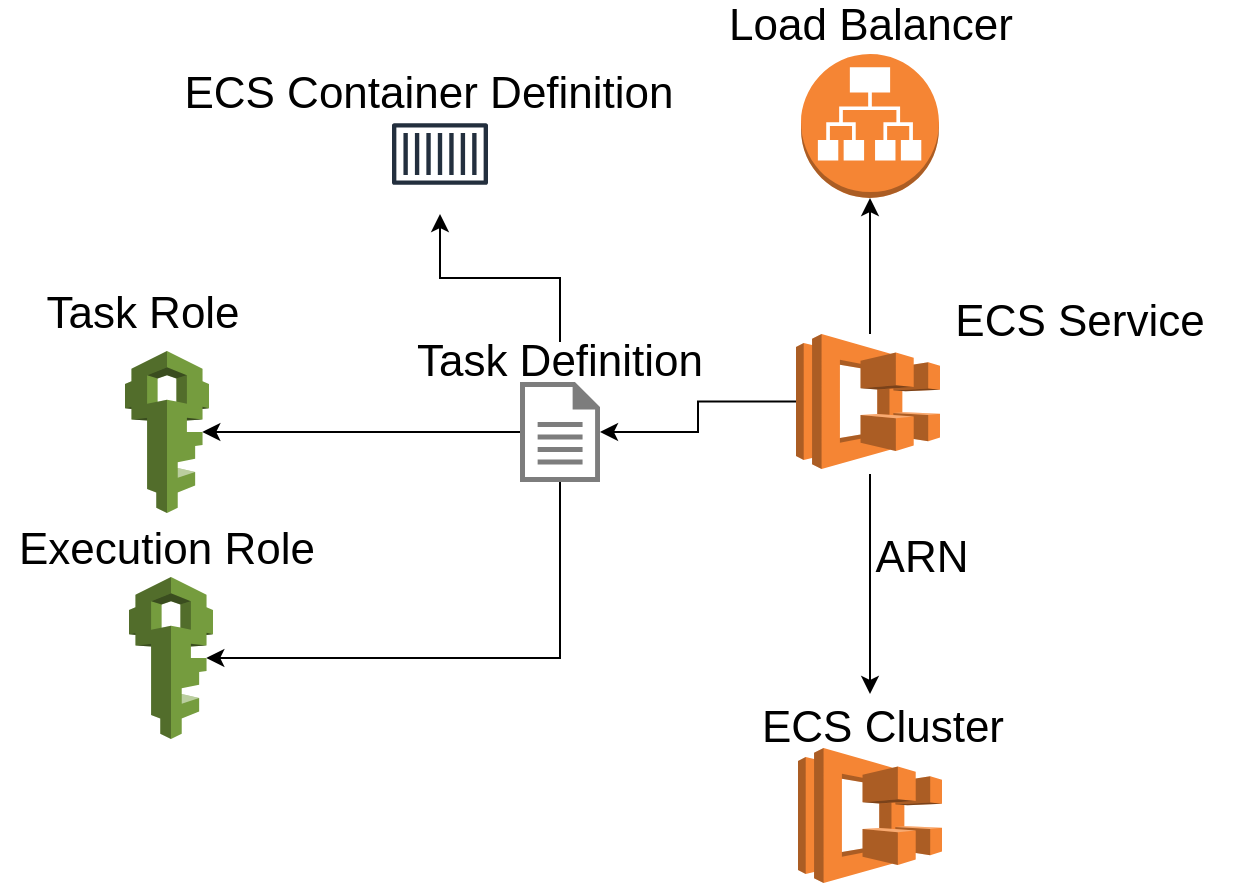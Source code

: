 <mxfile version="10.6.7" type="device"><diagram name="Page-1" id="75ae5057-2f1f-a65a-41a6-c58fb5237df7"><mxGraphModel dx="1392" dy="785" grid="1" gridSize="10" guides="1" tooltips="1" connect="1" arrows="1" fold="1" page="1" pageScale="1" pageWidth="1100" pageHeight="850" background="#ffffff" math="0" shadow="0"><root><mxCell id="0"/><mxCell id="1" parent="0"/><mxCell id="EC9a0k96DrlyUpa69FXZ-1" value="" style="outlineConnect=0;dashed=0;verticalLabelPosition=bottom;verticalAlign=top;align=center;html=1;shape=mxgraph.aws3.ecs;fillColor=#F58534;gradientColor=none;" parent="1" vertex="1"><mxGeometry x="809" y="487" width="72" height="67.5" as="geometry"/></mxCell><mxCell id="EC9a0k96DrlyUpa69FXZ-2" value="ECS Cluster" style="text;html=1;strokeColor=none;fillColor=none;align=center;verticalAlign=middle;whiteSpace=wrap;rounded=0;fontSize=22;" parent="1" vertex="1"><mxGeometry x="783.5" y="467" width="135" height="20" as="geometry"/></mxCell><mxCell id="pWKZ-fY31KzDDjhrZRnA-11" style="edgeStyle=orthogonalEdgeStyle;rounded=0;orthogonalLoop=1;jettySize=auto;html=1;entryX=0.92;entryY=0.5;entryDx=0;entryDy=0;entryPerimeter=0;fontSize=22;" parent="1" source="EC9a0k96DrlyUpa69FXZ-3" target="EC9a0k96DrlyUpa69FXZ-10" edge="1"><mxGeometry relative="1" as="geometry"/></mxCell><mxCell id="pWKZ-fY31KzDDjhrZRnA-15" style="edgeStyle=orthogonalEdgeStyle;rounded=0;orthogonalLoop=1;jettySize=auto;html=1;exitX=0.5;exitY=1;exitDx=0;exitDy=0;exitPerimeter=0;entryX=0.92;entryY=0.5;entryDx=0;entryDy=0;entryPerimeter=0;fontSize=22;" parent="1" source="EC9a0k96DrlyUpa69FXZ-3" target="EC9a0k96DrlyUpa69FXZ-5" edge="1"><mxGeometry relative="1" as="geometry"><Array as="points"><mxPoint x="690" y="442"/></Array></mxGeometry></mxCell><mxCell id="EC9a0k96DrlyUpa69FXZ-3" value="" style="shadow=0;dashed=0;html=1;strokeColor=none;labelPosition=center;verticalLabelPosition=bottom;verticalAlign=top;align=center;shape=mxgraph.mscae.enterprise.document;fillColor=#7D7D7D;fontSize=22;" parent="1" vertex="1"><mxGeometry x="670" y="304" width="40" height="50" as="geometry"/></mxCell><mxCell id="U8r-61hlNg94yJz-FBH5-4" style="edgeStyle=orthogonalEdgeStyle;rounded=0;orthogonalLoop=1;jettySize=auto;html=1;" edge="1" parent="1" source="EC9a0k96DrlyUpa69FXZ-4" target="pWKZ-fY31KzDDjhrZRnA-23"><mxGeometry relative="1" as="geometry"/></mxCell><mxCell id="EC9a0k96DrlyUpa69FXZ-4" value="Task Definition" style="text;html=1;strokeColor=none;fillColor=none;align=center;verticalAlign=middle;whiteSpace=wrap;rounded=0;fontSize=22;" parent="1" vertex="1"><mxGeometry x="610" y="284" width="160" height="20" as="geometry"/></mxCell><mxCell id="EC9a0k96DrlyUpa69FXZ-5" value="" style="outlineConnect=0;dashed=0;verticalLabelPosition=bottom;verticalAlign=top;align=center;html=1;shape=mxgraph.aws3.iam;fillColor=#759C3E;gradientColor=none;fontSize=22;" parent="1" vertex="1"><mxGeometry x="474.5" y="401.5" width="42" height="81" as="geometry"/></mxCell><mxCell id="EC9a0k96DrlyUpa69FXZ-6" value="Execution Role" style="text;html=1;strokeColor=none;fillColor=none;align=center;verticalAlign=middle;whiteSpace=wrap;rounded=0;fontSize=22;" parent="1" vertex="1"><mxGeometry x="410" y="378" width="167" height="20" as="geometry"/></mxCell><mxCell id="EC9a0k96DrlyUpa69FXZ-10" value="" style="outlineConnect=0;dashed=0;verticalLabelPosition=bottom;verticalAlign=top;align=center;html=1;shape=mxgraph.aws3.iam;fillColor=#759C3E;gradientColor=none;fontSize=22;" parent="1" vertex="1"><mxGeometry x="472.5" y="288.5" width="42" height="81" as="geometry"/></mxCell><mxCell id="EC9a0k96DrlyUpa69FXZ-15" value="Task Role" style="text;html=1;strokeColor=none;fillColor=none;align=center;verticalAlign=middle;whiteSpace=wrap;rounded=0;fontSize=22;" parent="1" vertex="1"><mxGeometry x="431.5" y="260" width="99" height="20" as="geometry"/></mxCell><mxCell id="EC9a0k96DrlyUpa69FXZ-36" style="edgeStyle=orthogonalEdgeStyle;rounded=0;orthogonalLoop=1;jettySize=auto;html=1;fontSize=22;" parent="1" edge="1"><mxGeometry relative="1" as="geometry"><Array as="points"><mxPoint x="845" y="350"/></Array><mxPoint x="845" y="350" as="sourcePoint"/><mxPoint x="845" y="460" as="targetPoint"/></mxGeometry></mxCell><mxCell id="EC9a0k96DrlyUpa69FXZ-30" value="ARN" style="text;html=1;strokeColor=none;fillColor=none;align=center;verticalAlign=middle;whiteSpace=wrap;rounded=0;fontSize=22;" parent="1" vertex="1"><mxGeometry x="851" y="381.5" width="40" height="20" as="geometry"/></mxCell><mxCell id="pWKZ-fY31KzDDjhrZRnA-4" style="edgeStyle=orthogonalEdgeStyle;rounded=0;orthogonalLoop=1;jettySize=auto;html=1;entryX=0.5;entryY=1;entryDx=0;entryDy=0;entryPerimeter=0;fontSize=22;" parent="1" source="pWKZ-fY31KzDDjhrZRnA-1" target="pWKZ-fY31KzDDjhrZRnA-3" edge="1"><mxGeometry relative="1" as="geometry"><Array as="points"><mxPoint x="845" y="230"/><mxPoint x="845" y="230"/></Array></mxGeometry></mxCell><mxCell id="pWKZ-fY31KzDDjhrZRnA-16" style="edgeStyle=orthogonalEdgeStyle;rounded=0;orthogonalLoop=1;jettySize=auto;html=1;entryX=1;entryY=0.5;entryDx=0;entryDy=0;entryPerimeter=0;fontSize=22;" parent="1" source="pWKZ-fY31KzDDjhrZRnA-1" target="EC9a0k96DrlyUpa69FXZ-3" edge="1"><mxGeometry relative="1" as="geometry"/></mxCell><mxCell id="pWKZ-fY31KzDDjhrZRnA-1" value="" style="outlineConnect=0;dashed=0;verticalLabelPosition=bottom;verticalAlign=top;align=center;html=1;shape=mxgraph.aws3.ecs;fillColor=#F58534;gradientColor=none;" parent="1" vertex="1"><mxGeometry x="808" y="280" width="72" height="67.5" as="geometry"/></mxCell><mxCell id="pWKZ-fY31KzDDjhrZRnA-2" value="ECS Service" style="text;html=1;strokeColor=none;fillColor=none;align=center;verticalAlign=middle;whiteSpace=wrap;rounded=0;fontSize=22;" parent="1" vertex="1"><mxGeometry x="865" y="264" width="170" height="20" as="geometry"/></mxCell><mxCell id="pWKZ-fY31KzDDjhrZRnA-3" value="" style="outlineConnect=0;dashed=0;verticalLabelPosition=bottom;verticalAlign=top;align=center;html=1;shape=mxgraph.aws3.application_load_balancer;fillColor=#F58534;gradientColor=none;fontSize=22;" parent="1" vertex="1"><mxGeometry x="810.5" y="140" width="69" height="72" as="geometry"/></mxCell><mxCell id="pWKZ-fY31KzDDjhrZRnA-5" value="Load Balancer" style="text;html=1;strokeColor=none;fillColor=none;align=center;verticalAlign=middle;whiteSpace=wrap;rounded=0;fontSize=22;" parent="1" vertex="1"><mxGeometry x="757.5" y="116" width="175" height="20" as="geometry"/></mxCell><mxCell id="pWKZ-fY31KzDDjhrZRnA-23" value="" style="outlineConnect=0;fontColor=#232F3E;gradientColor=none;strokeColor=#232F3E;fillColor=#ffffff;dashed=0;verticalLabelPosition=bottom;verticalAlign=top;align=center;html=1;fontSize=12;fontStyle=0;aspect=fixed;shape=mxgraph.aws4.resourceIcon;resIcon=mxgraph.aws4.container_1;" parent="1" vertex="1"><mxGeometry x="600" y="160" width="60" height="60" as="geometry"/></mxCell><mxCell id="pWKZ-fY31KzDDjhrZRnA-25" value="ECS Container Definition" style="text;html=1;strokeColor=none;fillColor=none;align=center;verticalAlign=middle;whiteSpace=wrap;rounded=0;fontSize=22;" parent="1" vertex="1"><mxGeometry x="495.5" y="150" width="257" height="20" as="geometry"/></mxCell></root></mxGraphModel></diagram></mxfile>